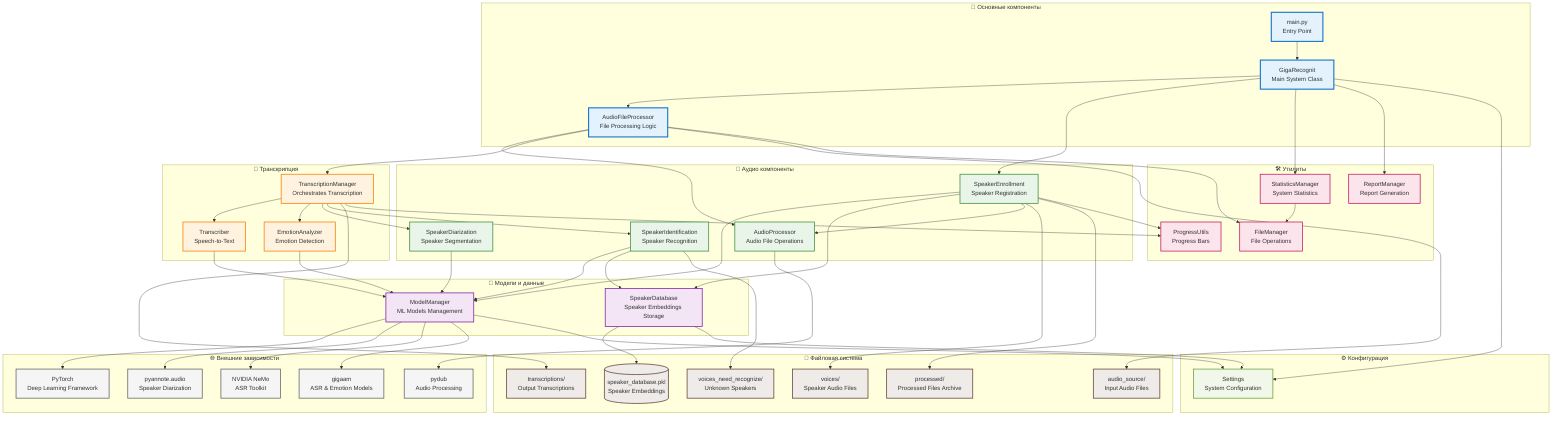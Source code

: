 graph TB
    %% Внешние зависимости
    subgraph External ["🌐 Внешние зависимости"]
        PyTorch[PyTorch<br/>Deep Learning Framework]
        PyannoteAudio[pyannote.audio<br/>Speaker Diarization]
        NeMo[NVIDIA NeMo<br/>ASR Toolkit]
        Gigaam[gigaam<br/>ASR & Emotion Models]
        Pydub[pydub<br/>Audio Processing]
    end
    
    %% Основные компоненты
    subgraph Core ["🎯 Основные компоненты"]
        MainEntry[main.py<br/>Entry Point]
        GigaRecognit[GigaRecognit<br/>Main System Class]
        AudioFileProcessor[AudioFileProcessor<br/>File Processing Logic]
    end
    
    %% Модели и данные
    subgraph Models ["🤖 Модели и данные"]
        ModelManager[ModelManager<br/>ML Models Management]
        SpeakerDB[SpeakerDatabase<br/>Speaker Embeddings Storage]
    end
    
    %% Аудио обработка
    subgraph AudioComponents ["🎵 Аудио компоненты"]
        AudioProcessor[AudioProcessor<br/>Audio File Operations]
        SpeakerDiarization[SpeakerDiarization<br/>Speaker Segmentation]
        SpeakerIdentification[SpeakerIdentification<br/>Speaker Recognition]
        SpeakerEnrollment[SpeakerEnrollment<br/>Speaker Registration]
    end
    
    %% Транскрипция
    subgraph TranscriptionComponents ["📝 Транскрипция"]
        TranscriptionManager[TranscriptionManager<br/>Orchestrates Transcription]
        Transcriber[Transcriber<br/>Speech-to-Text]
        EmotionAnalyzer[EmotionAnalyzer<br/>Emotion Detection]
    end
    
    %% Утилиты
    subgraph Utils ["🛠️ Утилиты"]
        FileManager[FileManager<br/>File Operations]
        StatisticsManager[StatisticsManager<br/>System Statistics]
        ReportManager[ReportManager<br/>Report Generation]
        ProgressUtils[ProgressUtils<br/>Progress Bars]
    end
    
    %% Конфигурация
    subgraph Config ["⚙️ Конфигурация"]
        Settings[Settings<br/>System Configuration]
    end
    
    %% Файловая система
    subgraph FileSystem ["📁 Файловая система"]
        VoicesDir[voices/<br/>Speaker Audio Files]
        AudioSourceDir[audio_source/<br/>Input Audio Files]
        TranscriptionsDir[transcriptions/<br/>Output Transcriptions]
        ProcessedDir[processed/<br/>Processed Files Archive]
        UnknownDir[voices_need_recognize/<br/>Unknown Speakers]
        DatabaseFile[(speaker_database.pkl<br/>Speaker Embeddings)]
    end
    
    %% Связи между компонентами
    MainEntry --> GigaRecognit
    GigaRecognit --> AudioFileProcessor
    GigaRecognit --> SpeakerEnrollment
    GigaRecognit --> StatisticsManager
    GigaRecognit --> ReportManager
    
    AudioFileProcessor --> AudioProcessor
    AudioFileProcessor --> TranscriptionManager
    
    TranscriptionManager --> Transcriber
    TranscriptionManager --> EmotionAnalyzer
    TranscriptionManager --> SpeakerDiarization
    TranscriptionManager --> SpeakerIdentification
    
    SpeakerEnrollment --> ModelManager
    SpeakerEnrollment --> SpeakerDB
    SpeakerEnrollment --> AudioProcessor
    
    SpeakerIdentification --> ModelManager
    SpeakerIdentification --> SpeakerDB
    
    Transcriber --> ModelManager
    EmotionAnalyzer --> ModelManager
    SpeakerDiarization --> ModelManager
    
    %% Связи с внешними зависимостями
    ModelManager --> PyTorch
    ModelManager --> PyannoteAudio
    ModelManager --> NeMo
    ModelManager --> Gigaam
    
    AudioProcessor --> Pydub
    
    %% Связи с файловой системой
    SpeakerEnrollment --> VoicesDir
    SpeakerEnrollment --> ProcessedDir
    SpeakerDB --> DatabaseFile
    AudioFileProcessor --> AudioSourceDir
    TranscriptionManager --> TranscriptionsDir
    SpeakerIdentification --> UnknownDir
    
    %% Утилиты используются везде
    AudioFileProcessor --> FileManager
    TranscriptionManager --> ProgressUtils
    SpeakerEnrollment --> ProgressUtils
    StatisticsManager --> FileManager
    
    %% Конфигурация используется везде
    GigaRecognit --> Settings
    ModelManager --> Settings
    SpeakerDB --> Settings
    
    %% Стили
    classDef coreStyle fill:#e3f2fd,stroke:#1976d2,stroke-width:3px
    classDef modelStyle fill:#f3e5f5,stroke:#7b1fa2,stroke-width:2px
    classDef audioStyle fill:#e8f5e8,stroke:#388e3c,stroke-width:2px
    classDef transcriptionStyle fill:#fff3e0,stroke:#f57c00,stroke-width:2px
    classDef utilStyle fill:#fce4ec,stroke:#c2185b,stroke-width:2px
    classDef configStyle fill:#f1f8e9,stroke:#689f38,stroke-width:2px
    classDef fileStyle fill:#efebe9,stroke:#5d4037,stroke-width:2px
    classDef externalStyle fill:#f5f5f5,stroke:#616161,stroke-width:2px
    
    class MainEntry,GigaRecognit,AudioFileProcessor coreStyle
    class ModelManager,SpeakerDB modelStyle
    class AudioProcessor,SpeakerDiarization,SpeakerIdentification,SpeakerEnrollment audioStyle
    class TranscriptionManager,Transcriber,EmotionAnalyzer transcriptionStyle
    class FileManager,StatisticsManager,ReportManager,ProgressUtils utilStyle
    class Settings configStyle
    class VoicesDir,AudioSourceDir,TranscriptionsDir,ProcessedDir,UnknownDir,DatabaseFile fileStyle
    class PyTorch,PyannoteAudio,NeMo,Gigaam,Pydub externalStyle